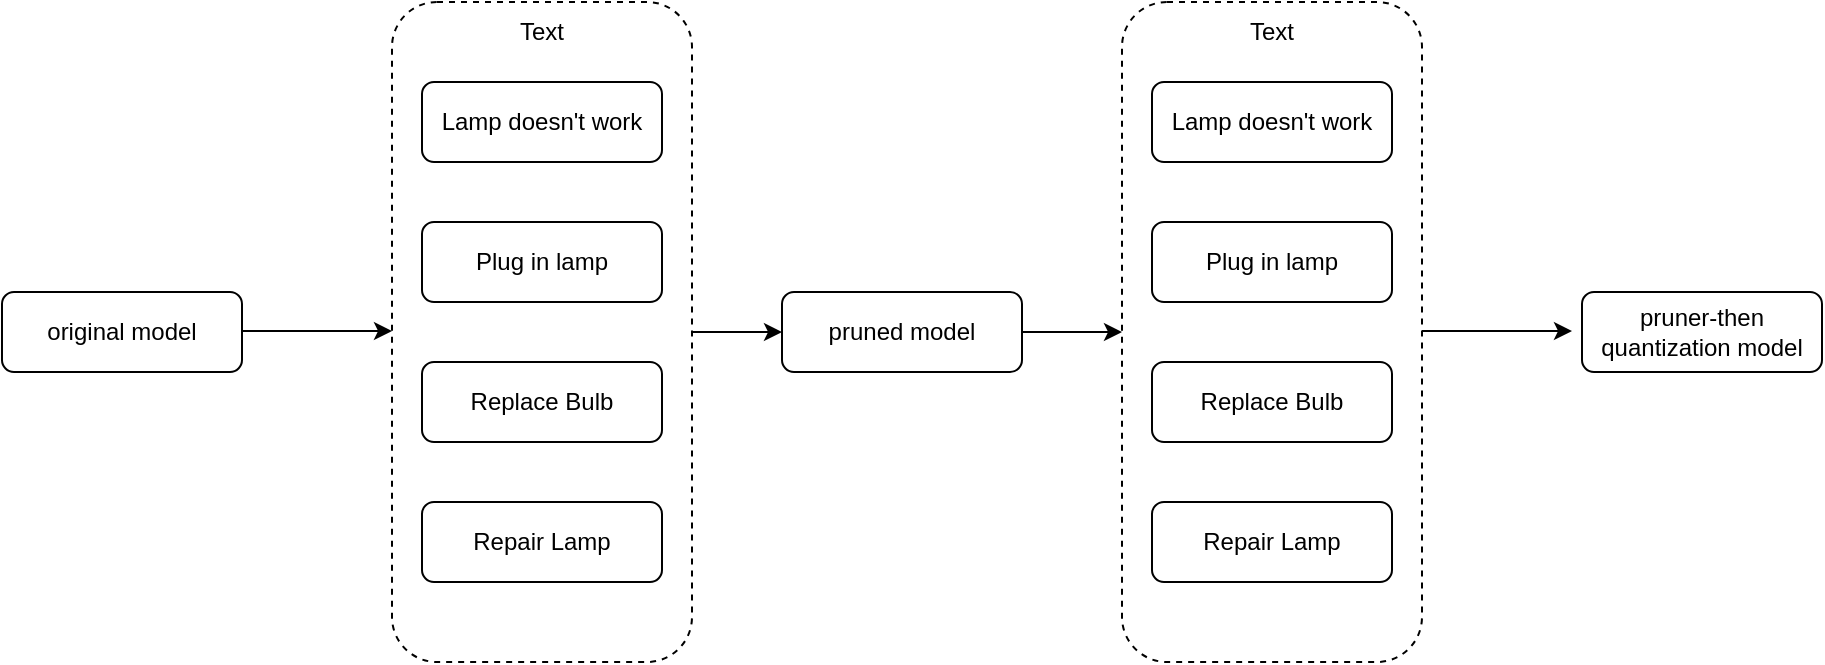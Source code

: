 <mxfile version="20.8.18" type="github">
  <diagram id="C5RBs43oDa-KdzZeNtuy" name="Page-1">
    <mxGraphModel dx="1942" dy="585" grid="1" gridSize="10" guides="1" tooltips="1" connect="1" arrows="1" fold="1" page="1" pageScale="1" pageWidth="827" pageHeight="1169" math="0" shadow="0">
      <root>
        <mxCell id="WIyWlLk6GJQsqaUBKTNV-0" />
        <mxCell id="WIyWlLk6GJQsqaUBKTNV-1" parent="WIyWlLk6GJQsqaUBKTNV-0" />
        <mxCell id="-KofAKwy810AkN7O0mIb-12" style="edgeStyle=orthogonalEdgeStyle;rounded=0;orthogonalLoop=1;jettySize=auto;html=1;exitX=1;exitY=0.5;exitDx=0;exitDy=0;entryX=0;entryY=0.5;entryDx=0;entryDy=0;" edge="1" parent="WIyWlLk6GJQsqaUBKTNV-1" source="-KofAKwy810AkN7O0mIb-1" target="-KofAKwy810AkN7O0mIb-11">
          <mxGeometry relative="1" as="geometry" />
        </mxCell>
        <mxCell id="-KofAKwy810AkN7O0mIb-1" value="" style="rounded=1;whiteSpace=wrap;html=1;fillColor=none;dashed=1;align=center;" vertex="1" parent="WIyWlLk6GJQsqaUBKTNV-1">
          <mxGeometry x="125" y="80" width="150" height="330" as="geometry" />
        </mxCell>
        <mxCell id="WIyWlLk6GJQsqaUBKTNV-3" value="Lamp doesn&#39;t work" style="rounded=1;whiteSpace=wrap;html=1;fontSize=12;glass=0;strokeWidth=1;shadow=0;" parent="WIyWlLk6GJQsqaUBKTNV-1" vertex="1">
          <mxGeometry x="140" y="120" width="120" height="40" as="geometry" />
        </mxCell>
        <mxCell id="WIyWlLk6GJQsqaUBKTNV-7" value="Plug in lamp" style="rounded=1;whiteSpace=wrap;html=1;fontSize=12;glass=0;strokeWidth=1;shadow=0;" parent="WIyWlLk6GJQsqaUBKTNV-1" vertex="1">
          <mxGeometry x="140" y="190" width="120" height="40" as="geometry" />
        </mxCell>
        <mxCell id="WIyWlLk6GJQsqaUBKTNV-11" value="Repair Lamp" style="rounded=1;whiteSpace=wrap;html=1;fontSize=12;glass=0;strokeWidth=1;shadow=0;" parent="WIyWlLk6GJQsqaUBKTNV-1" vertex="1">
          <mxGeometry x="140" y="330" width="120" height="40" as="geometry" />
        </mxCell>
        <mxCell id="WIyWlLk6GJQsqaUBKTNV-12" value="Replace Bulb" style="rounded=1;whiteSpace=wrap;html=1;fontSize=12;glass=0;strokeWidth=1;shadow=0;" parent="WIyWlLk6GJQsqaUBKTNV-1" vertex="1">
          <mxGeometry x="140" y="260" width="120" height="40" as="geometry" />
        </mxCell>
        <mxCell id="-KofAKwy810AkN7O0mIb-2" value="" style="rounded=1;whiteSpace=wrap;html=1;fillColor=none;dashed=1;" vertex="1" parent="WIyWlLk6GJQsqaUBKTNV-1">
          <mxGeometry x="490" y="80" width="150" height="330" as="geometry" />
        </mxCell>
        <mxCell id="-KofAKwy810AkN7O0mIb-3" value="Lamp doesn&#39;t work" style="rounded=1;whiteSpace=wrap;html=1;fontSize=12;glass=0;strokeWidth=1;shadow=0;" vertex="1" parent="WIyWlLk6GJQsqaUBKTNV-1">
          <mxGeometry x="505" y="120" width="120" height="40" as="geometry" />
        </mxCell>
        <mxCell id="-KofAKwy810AkN7O0mIb-4" value="Plug in lamp" style="rounded=1;whiteSpace=wrap;html=1;fontSize=12;glass=0;strokeWidth=1;shadow=0;" vertex="1" parent="WIyWlLk6GJQsqaUBKTNV-1">
          <mxGeometry x="505" y="190" width="120" height="40" as="geometry" />
        </mxCell>
        <mxCell id="-KofAKwy810AkN7O0mIb-5" value="Repair Lamp" style="rounded=1;whiteSpace=wrap;html=1;fontSize=12;glass=0;strokeWidth=1;shadow=0;" vertex="1" parent="WIyWlLk6GJQsqaUBKTNV-1">
          <mxGeometry x="505" y="330" width="120" height="40" as="geometry" />
        </mxCell>
        <mxCell id="-KofAKwy810AkN7O0mIb-6" value="Replace Bulb" style="rounded=1;whiteSpace=wrap;html=1;fontSize=12;glass=0;strokeWidth=1;shadow=0;" vertex="1" parent="WIyWlLk6GJQsqaUBKTNV-1">
          <mxGeometry x="505" y="260" width="120" height="40" as="geometry" />
        </mxCell>
        <mxCell id="-KofAKwy810AkN7O0mIb-7" value="" style="endArrow=classic;html=1;rounded=0;" edge="1" parent="WIyWlLk6GJQsqaUBKTNV-1">
          <mxGeometry width="50" height="50" relative="1" as="geometry">
            <mxPoint x="50" y="244.5" as="sourcePoint" />
            <mxPoint x="125" y="244.5" as="targetPoint" />
          </mxGeometry>
        </mxCell>
        <mxCell id="-KofAKwy810AkN7O0mIb-9" value="" style="endArrow=classic;html=1;rounded=0;" edge="1" parent="WIyWlLk6GJQsqaUBKTNV-1">
          <mxGeometry width="50" height="50" relative="1" as="geometry">
            <mxPoint x="640" y="244.5" as="sourcePoint" />
            <mxPoint x="715" y="244.5" as="targetPoint" />
          </mxGeometry>
        </mxCell>
        <mxCell id="-KofAKwy810AkN7O0mIb-13" style="edgeStyle=orthogonalEdgeStyle;rounded=0;orthogonalLoop=1;jettySize=auto;html=1;exitX=1;exitY=0.5;exitDx=0;exitDy=0;entryX=0;entryY=0.5;entryDx=0;entryDy=0;" edge="1" parent="WIyWlLk6GJQsqaUBKTNV-1" source="-KofAKwy810AkN7O0mIb-11" target="-KofAKwy810AkN7O0mIb-2">
          <mxGeometry relative="1" as="geometry" />
        </mxCell>
        <mxCell id="-KofAKwy810AkN7O0mIb-11" value="pruned model" style="rounded=1;whiteSpace=wrap;html=1;fontSize=12;glass=0;strokeWidth=1;shadow=0;" vertex="1" parent="WIyWlLk6GJQsqaUBKTNV-1">
          <mxGeometry x="320" y="225" width="120" height="40" as="geometry" />
        </mxCell>
        <mxCell id="-KofAKwy810AkN7O0mIb-14" value="original model" style="rounded=1;whiteSpace=wrap;html=1;fontSize=12;glass=0;strokeWidth=1;shadow=0;" vertex="1" parent="WIyWlLk6GJQsqaUBKTNV-1">
          <mxGeometry x="-70" y="225" width="120" height="40" as="geometry" />
        </mxCell>
        <mxCell id="-KofAKwy810AkN7O0mIb-15" value="pruner-then quantization model" style="rounded=1;whiteSpace=wrap;html=1;fontSize=12;glass=0;strokeWidth=1;shadow=0;" vertex="1" parent="WIyWlLk6GJQsqaUBKTNV-1">
          <mxGeometry x="720" y="225" width="120" height="40" as="geometry" />
        </mxCell>
        <mxCell id="-KofAKwy810AkN7O0mIb-16" value="Text" style="text;html=1;strokeColor=none;fillColor=none;align=center;verticalAlign=middle;whiteSpace=wrap;rounded=0;" vertex="1" parent="WIyWlLk6GJQsqaUBKTNV-1">
          <mxGeometry x="170" y="80" width="60" height="30" as="geometry" />
        </mxCell>
        <mxCell id="-KofAKwy810AkN7O0mIb-18" value="Text" style="text;html=1;strokeColor=none;fillColor=none;align=center;verticalAlign=middle;whiteSpace=wrap;rounded=0;" vertex="1" parent="WIyWlLk6GJQsqaUBKTNV-1">
          <mxGeometry x="535" y="80" width="60" height="30" as="geometry" />
        </mxCell>
      </root>
    </mxGraphModel>
  </diagram>
</mxfile>
